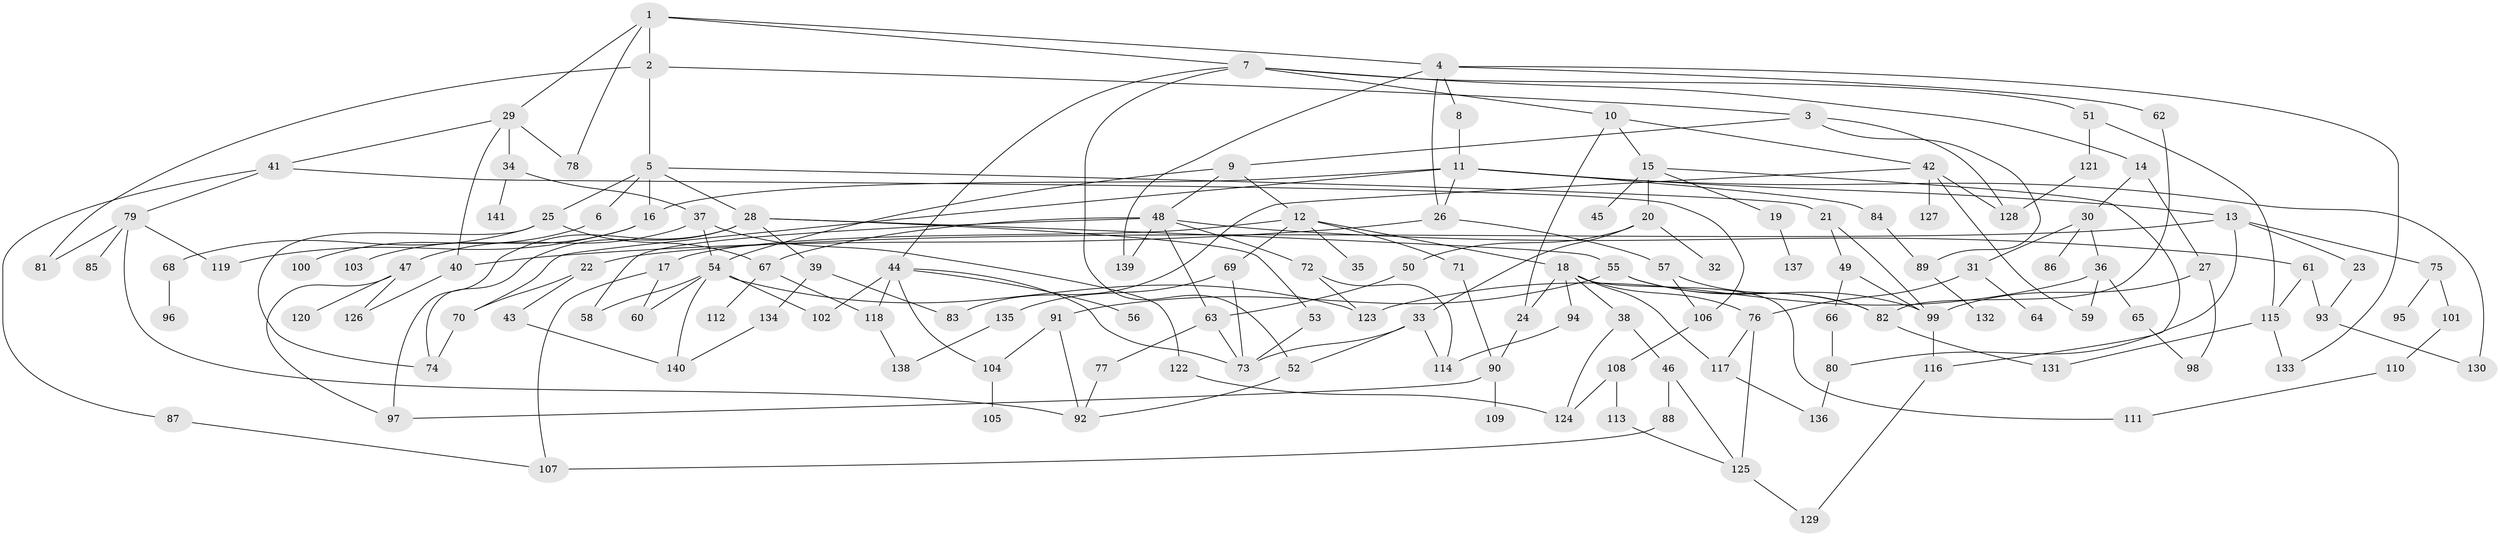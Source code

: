 // coarse degree distribution, {4: 0.16326530612244897, 2: 0.29591836734693877, 5: 0.07142857142857142, 6: 0.030612244897959183, 9: 0.02040816326530612, 1: 0.16326530612244897, 3: 0.21428571428571427, 13: 0.01020408163265306, 7: 0.030612244897959183}
// Generated by graph-tools (version 1.1) at 2025/45/03/04/25 21:45:22]
// undirected, 141 vertices, 208 edges
graph export_dot {
graph [start="1"]
  node [color=gray90,style=filled];
  1;
  2;
  3;
  4;
  5;
  6;
  7;
  8;
  9;
  10;
  11;
  12;
  13;
  14;
  15;
  16;
  17;
  18;
  19;
  20;
  21;
  22;
  23;
  24;
  25;
  26;
  27;
  28;
  29;
  30;
  31;
  32;
  33;
  34;
  35;
  36;
  37;
  38;
  39;
  40;
  41;
  42;
  43;
  44;
  45;
  46;
  47;
  48;
  49;
  50;
  51;
  52;
  53;
  54;
  55;
  56;
  57;
  58;
  59;
  60;
  61;
  62;
  63;
  64;
  65;
  66;
  67;
  68;
  69;
  70;
  71;
  72;
  73;
  74;
  75;
  76;
  77;
  78;
  79;
  80;
  81;
  82;
  83;
  84;
  85;
  86;
  87;
  88;
  89;
  90;
  91;
  92;
  93;
  94;
  95;
  96;
  97;
  98;
  99;
  100;
  101;
  102;
  103;
  104;
  105;
  106;
  107;
  108;
  109;
  110;
  111;
  112;
  113;
  114;
  115;
  116;
  117;
  118;
  119;
  120;
  121;
  122;
  123;
  124;
  125;
  126;
  127;
  128;
  129;
  130;
  131;
  132;
  133;
  134;
  135;
  136;
  137;
  138;
  139;
  140;
  141;
  1 -- 2;
  1 -- 4;
  1 -- 7;
  1 -- 29;
  1 -- 78;
  2 -- 3;
  2 -- 5;
  2 -- 81;
  3 -- 9;
  3 -- 89;
  3 -- 128;
  4 -- 8;
  4 -- 26;
  4 -- 62;
  4 -- 139;
  4 -- 133;
  5 -- 6;
  5 -- 21;
  5 -- 25;
  5 -- 28;
  5 -- 16;
  6 -- 100;
  7 -- 10;
  7 -- 14;
  7 -- 44;
  7 -- 51;
  7 -- 52;
  8 -- 11;
  9 -- 12;
  9 -- 48;
  9 -- 54;
  10 -- 15;
  10 -- 24;
  10 -- 42;
  11 -- 13;
  11 -- 16;
  11 -- 84;
  11 -- 130;
  11 -- 26;
  11 -- 70;
  12 -- 17;
  12 -- 18;
  12 -- 35;
  12 -- 69;
  12 -- 71;
  13 -- 22;
  13 -- 23;
  13 -- 75;
  13 -- 80;
  14 -- 27;
  14 -- 30;
  15 -- 19;
  15 -- 20;
  15 -- 45;
  15 -- 116;
  16 -- 103;
  16 -- 119;
  17 -- 60;
  17 -- 107;
  18 -- 38;
  18 -- 94;
  18 -- 117;
  18 -- 24;
  18 -- 111;
  18 -- 76;
  19 -- 137;
  20 -- 32;
  20 -- 33;
  20 -- 50;
  21 -- 49;
  21 -- 99;
  22 -- 43;
  22 -- 70;
  23 -- 93;
  24 -- 90;
  25 -- 68;
  25 -- 67;
  25 -- 74;
  26 -- 40;
  26 -- 57;
  27 -- 98;
  27 -- 99;
  28 -- 39;
  28 -- 53;
  28 -- 55;
  28 -- 74;
  28 -- 97;
  29 -- 34;
  29 -- 41;
  29 -- 78;
  29 -- 40;
  30 -- 31;
  30 -- 36;
  30 -- 86;
  31 -- 64;
  31 -- 76;
  33 -- 52;
  33 -- 114;
  33 -- 73;
  34 -- 37;
  34 -- 141;
  36 -- 65;
  36 -- 123;
  36 -- 59;
  37 -- 47;
  37 -- 54;
  37 -- 122;
  38 -- 46;
  38 -- 124;
  39 -- 134;
  39 -- 83;
  40 -- 126;
  41 -- 79;
  41 -- 87;
  41 -- 106;
  42 -- 59;
  42 -- 83;
  42 -- 127;
  42 -- 128;
  43 -- 140;
  44 -- 56;
  44 -- 102;
  44 -- 104;
  44 -- 118;
  44 -- 73;
  46 -- 88;
  46 -- 125;
  47 -- 120;
  47 -- 126;
  47 -- 97;
  48 -- 58;
  48 -- 61;
  48 -- 67;
  48 -- 72;
  48 -- 63;
  48 -- 139;
  49 -- 66;
  49 -- 99;
  50 -- 63;
  51 -- 121;
  51 -- 115;
  52 -- 92;
  53 -- 73;
  54 -- 140;
  54 -- 58;
  54 -- 60;
  54 -- 102;
  54 -- 123;
  55 -- 82;
  55 -- 91;
  55 -- 99;
  57 -- 82;
  57 -- 106;
  61 -- 93;
  61 -- 115;
  62 -- 82;
  63 -- 77;
  63 -- 73;
  65 -- 98;
  66 -- 80;
  67 -- 112;
  67 -- 118;
  68 -- 96;
  69 -- 73;
  69 -- 135;
  70 -- 74;
  71 -- 90;
  72 -- 123;
  72 -- 114;
  75 -- 95;
  75 -- 101;
  76 -- 125;
  76 -- 117;
  77 -- 92;
  79 -- 85;
  79 -- 119;
  79 -- 92;
  79 -- 81;
  80 -- 136;
  82 -- 131;
  84 -- 89;
  87 -- 107;
  88 -- 107;
  89 -- 132;
  90 -- 109;
  90 -- 97;
  91 -- 92;
  91 -- 104;
  93 -- 130;
  94 -- 114;
  99 -- 116;
  101 -- 110;
  104 -- 105;
  106 -- 108;
  108 -- 113;
  108 -- 124;
  110 -- 111;
  113 -- 125;
  115 -- 133;
  115 -- 131;
  116 -- 129;
  117 -- 136;
  118 -- 138;
  121 -- 128;
  122 -- 124;
  125 -- 129;
  134 -- 140;
  135 -- 138;
}
